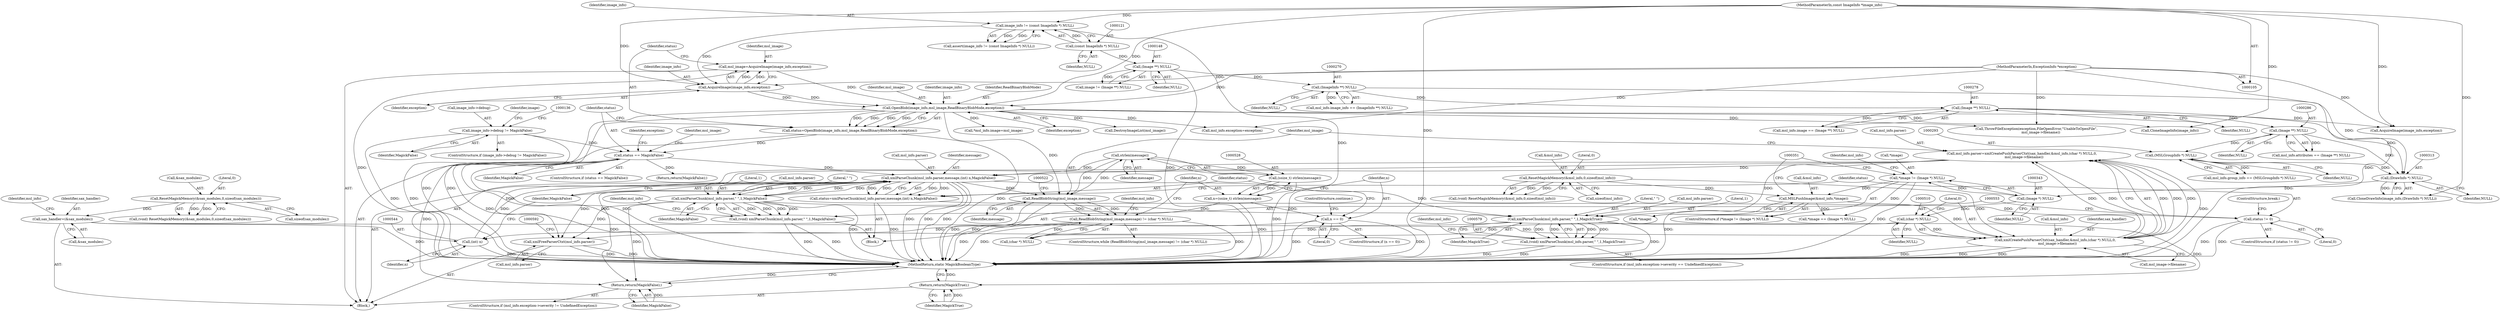 digraph "0_ImageMagick_e793eb203e5e0f91f5037aed6585e81b1e27395b@API" {
"1000529" [label="(Call,strlen(message))"];
"1000518" [label="(Call,ReadBlobString(msl_image,message))"];
"1000157" [label="(Call,OpenBlob(image_info,msl_image,ReadBinaryBlobMode,exception))"];
"1000152" [label="(Call,AcquireImage(image_info,exception))"];
"1000118" [label="(Call,image_info != (const ImageInfo *) NULL)"];
"1000106" [label="(MethodParameterIn,const ImageInfo *image_info)"];
"1000120" [label="(Call,(const ImageInfo *) NULL)"];
"1000108" [label="(MethodParameterIn,ExceptionInfo *exception)"];
"1000150" [label="(Call,msl_image=AcquireImage(image_info,exception))"];
"1000529" [label="(Call,strlen(message))"];
"1000538" [label="(Call,xmlParseChunk(msl_info.parser,message,(int) n,MagickFalse))"];
"1000554" [label="(Call,xmlParseChunk(msl_info.parser,\" \",1,MagickFalse))"];
"1000501" [label="(Call,msl_info.parser=xmlCreatePushParserCtxt(sax_handler,&msl_info,(char *) NULL,0,\n    msl_image->filename))"];
"1000505" [label="(Call,xmlCreatePushParserCtxt(sax_handler,&msl_info,(char *) NULL,0,\n    msl_image->filename))"];
"1000497" [label="(Call,sax_handler=(&sax_modules))"];
"1000356" [label="(Call,ResetMagickMemory(&sax_modules,0,sizeof(sax_modules)))"];
"1000192" [label="(Call,ResetMagickMemory(&msl_info,0,sizeof(msl_info)))"];
"1000345" [label="(Call,MSLPushImage(&msl_info,*image))"];
"1000339" [label="(Call,*image != (Image *) NULL)"];
"1000342" [label="(Call,(Image *) NULL)"];
"1000312" [label="(Call,(DrawInfo *) NULL)"];
"1000292" [label="(Call,(MSLGroupInfo *) NULL)"];
"1000285" [label="(Call,(Image **) NULL)"];
"1000277" [label="(Call,(Image **) NULL)"];
"1000269" [label="(Call,(ImageInfo **) NULL)"];
"1000147" [label="(Call,(Image **) NULL)"];
"1000509" [label="(Call,(char *) NULL)"];
"1000543" [label="(Call,(int) n)"];
"1000532" [label="(Call,n == 0)"];
"1000525" [label="(Call,n=(ssize_t) strlen(message))"];
"1000527" [label="(Call,(ssize_t) strlen(message))"];
"1000163" [label="(Call,status == MagickFalse)"];
"1000155" [label="(Call,status=OpenBlob(image_info,msl_image,ReadBinaryBlobMode,exception))"];
"1000130" [label="(Call,image_info->debug != MagickFalse)"];
"1000517" [label="(Call,ReadBlobString(msl_image,message) != (char *) NULL)"];
"1000536" [label="(Call,status=xmlParseChunk(msl_info.parser,message,(int) n,MagickFalse))"];
"1000548" [label="(Call,status != 0)"];
"1000552" [label="(Call,(void) xmlParseChunk(msl_info.parser,\" \",1,MagickFalse))"];
"1000580" [label="(Call,xmlParseChunk(msl_info.parser,\" \",1,MagickTrue))"];
"1000578" [label="(Call,(void) xmlParseChunk(msl_info.parser,\" \",1,MagickTrue))"];
"1000587" [label="(Call,xmlFreeParserCtxt(msl_info.parser))"];
"1000711" [label="(Return,return(MagickTrue);)"];
"1000709" [label="(Return,return(MagickFalse);)"];
"1000359" [label="(Literal,0)"];
"1000279" [label="(Identifier,NULL)"];
"1000277" [label="(Call,(Image **) NULL)"];
"1000507" [label="(Call,&msl_info)"];
"1000134" [label="(Identifier,MagickFalse)"];
"1000118" [label="(Call,image_info != (const ImageInfo *) NULL)"];
"1000536" [label="(Call,status=xmlParseChunk(msl_info.parser,message,(int) n,MagickFalse))"];
"1000552" [label="(Call,(void) xmlParseChunk(msl_info.parser,\" \",1,MagickFalse))"];
"1000503" [label="(Identifier,msl_info)"];
"1000357" [label="(Call,&sax_modules)"];
"1000129" [label="(ControlStructure,if (image_info->debug != MagickFalse))"];
"1000547" [label="(ControlStructure,if (status != 0))"];
"1000710" [label="(Identifier,MagickFalse)"];
"1000498" [label="(Identifier,sax_handler)"];
"1000548" [label="(Call,status != 0)"];
"1000332" [label="(Call,*msl_info.image=msl_image)"];
"1000519" [label="(Identifier,msl_image)"];
"1000497" [label="(Call,sax_handler=(&sax_modules))"];
"1000312" [label="(Call,(DrawInfo *) NULL)"];
"1000109" [label="(Block,)"];
"1000506" [label="(Identifier,sax_handler)"];
"1000131" [label="(Call,image_info->debug)"];
"1000339" [label="(Call,*image != (Image *) NULL)"];
"1000165" [label="(Identifier,MagickFalse)"];
"1000560" [label="(Identifier,MagickFalse)"];
"1000570" [label="(ControlStructure,if (msl_info.exception->severity == UndefinedException))"];
"1000520" [label="(Identifier,message)"];
"1000526" [label="(Identifier,n)"];
"1000265" [label="(Call,msl_info.image_info == (ImageInfo **) NULL)"];
"1000517" [label="(Call,ReadBlobString(msl_image,message) != (char *) NULL)"];
"1000524" [label="(Block,)"];
"1000168" [label="(Identifier,exception)"];
"1000542" [label="(Identifier,message)"];
"1000152" [label="(Call,AcquireImage(image_info,exception))"];
"1000513" [label="(Call,msl_image->filename)"];
"1000565" [label="(Identifier,msl_info)"];
"1000119" [label="(Identifier,image_info)"];
"1000159" [label="(Identifier,msl_image)"];
"1000198" [label="(Call,msl_info.exception=exception)"];
"1000120" [label="(Call,(const ImageInfo *) NULL)"];
"1000537" [label="(Identifier,status)"];
"1000505" [label="(Call,xmlCreatePushParserCtxt(sax_handler,&msl_info,(char *) NULL,0,\n    msl_image->filename))"];
"1000162" [label="(ControlStructure,if (status == MagickFalse))"];
"1000157" [label="(Call,OpenBlob(image_info,msl_image,ReadBinaryBlobMode,exception))"];
"1000554" [label="(Call,xmlParseChunk(msl_info.parser,\" \",1,MagickFalse))"];
"1000550" [label="(Literal,0)"];
"1000588" [label="(Call,msl_info.parser)"];
"1000345" [label="(Call,MSLPushImage(&msl_info,*image))"];
"1000117" [label="(Call,assert(image_info != (const ImageInfo *) NULL))"];
"1000555" [label="(Call,msl_info.parser)"];
"1000530" [label="(Identifier,message)"];
"1000153" [label="(Identifier,image_info)"];
"1000303" [label="(Call,CloneImageInfo(image_info))"];
"1000287" [label="(Identifier,NULL)"];
"1000713" [label="(MethodReturn,static MagickBooleanType)"];
"1000154" [label="(Identifier,exception)"];
"1000543" [label="(Call,(int) n)"];
"1000511" [label="(Identifier,NULL)"];
"1000549" [label="(Identifier,status)"];
"1000586" [label="(Identifier,MagickTrue)"];
"1000151" [label="(Identifier,msl_image)"];
"1000190" [label="(Call,(void) ResetMagickMemory(&msl_info,0,sizeof(msl_info)))"];
"1000161" [label="(Identifier,exception)"];
"1000532" [label="(Call,n == 0)"];
"1000709" [label="(Return,return(MagickFalse);)"];
"1000535" [label="(ControlStructure,continue;)"];
"1000285" [label="(Call,(Image **) NULL)"];
"1000499" [label="(Call,&sax_modules)"];
"1000585" [label="(Literal,1)"];
"1000525" [label="(Call,n=(ssize_t) strlen(message))"];
"1000558" [label="(Literal,\" \")"];
"1000195" [label="(Literal,0)"];
"1000342" [label="(Call,(Image *) NULL)"];
"1000711" [label="(Return,return(MagickTrue);)"];
"1000155" [label="(Call,status=OpenBlob(image_info,msl_image,ReadBinaryBlobMode,exception))"];
"1000314" [label="(Identifier,NULL)"];
"1000534" [label="(Literal,0)"];
"1000521" [label="(Call,(char *) NULL)"];
"1000292" [label="(Call,(MSLGroupInfo *) NULL)"];
"1000269" [label="(Call,(ImageInfo **) NULL)"];
"1000344" [label="(Identifier,NULL)"];
"1000531" [label="(ControlStructure,if (n == 0))"];
"1000108" [label="(MethodParameterIn,ExceptionInfo *exception)"];
"1000587" [label="(Call,xmlFreeParserCtxt(msl_info.parser))"];
"1000176" [label="(Call,DestroyImageList(msl_image))"];
"1000546" [label="(Identifier,MagickFalse)"];
"1000146" [label="(Identifier,image)"];
"1000516" [label="(ControlStructure,while (ReadBlobString(msl_image,message) != (char *) NULL))"];
"1000346" [label="(Call,&msl_info)"];
"1000158" [label="(Identifier,image_info)"];
"1000518" [label="(Call,ReadBlobString(msl_image,message))"];
"1000502" [label="(Call,msl_info.parser)"];
"1000196" [label="(Call,sizeof(msl_info))"];
"1000163" [label="(Call,status == MagickFalse)"];
"1000271" [label="(Identifier,NULL)"];
"1000149" [label="(Identifier,NULL)"];
"1000538" [label="(Call,xmlParseChunk(msl_info.parser,message,(int) n,MagickFalse))"];
"1000539" [label="(Call,msl_info.parser)"];
"1000545" [label="(Identifier,n)"];
"1000122" [label="(Identifier,NULL)"];
"1000574" [label="(Identifier,msl_info)"];
"1000147" [label="(Call,(Image **) NULL)"];
"1000193" [label="(Call,&msl_info)"];
"1000512" [label="(Literal,0)"];
"1000320" [label="(Call,AcquireImage(image_info,exception))"];
"1000347" [label="(Identifier,msl_info)"];
"1000294" [label="(Identifier,NULL)"];
"1000288" [label="(Call,msl_info.group_info == (MSLGroupInfo *) NULL)"];
"1000529" [label="(Call,strlen(message))"];
"1000338" [label="(ControlStructure,if (*image != (Image *) NULL))"];
"1000580" [label="(Call,xmlParseChunk(msl_info.parser,\" \",1,MagickTrue))"];
"1000192" [label="(Call,ResetMagickMemory(&msl_info,0,sizeof(msl_info)))"];
"1000156" [label="(Identifier,status)"];
"1000348" [label="(Call,*image)"];
"1000589" [label="(Identifier,msl_info)"];
"1000150" [label="(Call,msl_image=AcquireImage(image_info,exception))"];
"1000584" [label="(Literal,\" \")"];
"1000608" [label="(Call,*image == (Image *) NULL)"];
"1000509" [label="(Call,(char *) NULL)"];
"1000581" [label="(Call,msl_info.parser)"];
"1000712" [label="(Identifier,MagickTrue)"];
"1000354" [label="(Call,(void) ResetMagickMemory(&sax_modules,0,sizeof(sax_modules)))"];
"1000164" [label="(Identifier,status)"];
"1000182" [label="(Identifier,msl_image)"];
"1000578" [label="(Call,(void) xmlParseChunk(msl_info.parser,\" \",1,MagickTrue))"];
"1000145" [label="(Call,image != (Image **) NULL)"];
"1000178" [label="(Return,return(MagickFalse);)"];
"1000130" [label="(Call,image_info->debug != MagickFalse)"];
"1000281" [label="(Call,msl_info.attributes == (Image **) NULL)"];
"1000559" [label="(Literal,1)"];
"1000501" [label="(Call,msl_info.parser=xmlCreatePushParserCtxt(sax_handler,&msl_info,(char *) NULL,0,\n    msl_image->filename))"];
"1000106" [label="(MethodParameterIn,const ImageInfo *image_info)"];
"1000356" [label="(Call,ResetMagickMemory(&sax_modules,0,sizeof(sax_modules)))"];
"1000273" [label="(Call,msl_info.image == (Image **) NULL)"];
"1000551" [label="(ControlStructure,break;)"];
"1000340" [label="(Call,*image)"];
"1000701" [label="(ControlStructure,if (msl_info.exception->severity != UndefinedException))"];
"1000360" [label="(Call,sizeof(sax_modules))"];
"1000160" [label="(Identifier,ReadBinaryBlobMode)"];
"1000167" [label="(Call,ThrowFileException(exception,FileOpenError,\"UnableToOpenFile\",\n        msl_image->filename))"];
"1000527" [label="(Call,(ssize_t) strlen(message))"];
"1000310" [label="(Call,CloneDrawInfo(image_info,(DrawInfo *) NULL))"];
"1000533" [label="(Identifier,n)"];
"1000529" -> "1000527"  [label="AST: "];
"1000529" -> "1000530"  [label="CFG: "];
"1000530" -> "1000529"  [label="AST: "];
"1000527" -> "1000529"  [label="CFG: "];
"1000529" -> "1000518"  [label="DDG: "];
"1000529" -> "1000527"  [label="DDG: "];
"1000518" -> "1000529"  [label="DDG: "];
"1000529" -> "1000538"  [label="DDG: "];
"1000518" -> "1000517"  [label="AST: "];
"1000518" -> "1000520"  [label="CFG: "];
"1000519" -> "1000518"  [label="AST: "];
"1000520" -> "1000518"  [label="AST: "];
"1000522" -> "1000518"  [label="CFG: "];
"1000518" -> "1000713"  [label="DDG: "];
"1000518" -> "1000713"  [label="DDG: "];
"1000518" -> "1000517"  [label="DDG: "];
"1000518" -> "1000517"  [label="DDG: "];
"1000157" -> "1000518"  [label="DDG: "];
"1000538" -> "1000518"  [label="DDG: "];
"1000157" -> "1000155"  [label="AST: "];
"1000157" -> "1000161"  [label="CFG: "];
"1000158" -> "1000157"  [label="AST: "];
"1000159" -> "1000157"  [label="AST: "];
"1000160" -> "1000157"  [label="AST: "];
"1000161" -> "1000157"  [label="AST: "];
"1000155" -> "1000157"  [label="CFG: "];
"1000157" -> "1000713"  [label="DDG: "];
"1000157" -> "1000713"  [label="DDG: "];
"1000157" -> "1000155"  [label="DDG: "];
"1000157" -> "1000155"  [label="DDG: "];
"1000157" -> "1000155"  [label="DDG: "];
"1000157" -> "1000155"  [label="DDG: "];
"1000152" -> "1000157"  [label="DDG: "];
"1000152" -> "1000157"  [label="DDG: "];
"1000106" -> "1000157"  [label="DDG: "];
"1000150" -> "1000157"  [label="DDG: "];
"1000108" -> "1000157"  [label="DDG: "];
"1000157" -> "1000167"  [label="DDG: "];
"1000157" -> "1000176"  [label="DDG: "];
"1000157" -> "1000198"  [label="DDG: "];
"1000157" -> "1000303"  [label="DDG: "];
"1000157" -> "1000320"  [label="DDG: "];
"1000157" -> "1000332"  [label="DDG: "];
"1000152" -> "1000150"  [label="AST: "];
"1000152" -> "1000154"  [label="CFG: "];
"1000153" -> "1000152"  [label="AST: "];
"1000154" -> "1000152"  [label="AST: "];
"1000150" -> "1000152"  [label="CFG: "];
"1000152" -> "1000150"  [label="DDG: "];
"1000152" -> "1000150"  [label="DDG: "];
"1000118" -> "1000152"  [label="DDG: "];
"1000106" -> "1000152"  [label="DDG: "];
"1000108" -> "1000152"  [label="DDG: "];
"1000118" -> "1000117"  [label="AST: "];
"1000118" -> "1000120"  [label="CFG: "];
"1000119" -> "1000118"  [label="AST: "];
"1000120" -> "1000118"  [label="AST: "];
"1000117" -> "1000118"  [label="CFG: "];
"1000118" -> "1000713"  [label="DDG: "];
"1000118" -> "1000117"  [label="DDG: "];
"1000118" -> "1000117"  [label="DDG: "];
"1000106" -> "1000118"  [label="DDG: "];
"1000120" -> "1000118"  [label="DDG: "];
"1000106" -> "1000105"  [label="AST: "];
"1000106" -> "1000713"  [label="DDG: "];
"1000106" -> "1000303"  [label="DDG: "];
"1000106" -> "1000310"  [label="DDG: "];
"1000106" -> "1000320"  [label="DDG: "];
"1000120" -> "1000122"  [label="CFG: "];
"1000121" -> "1000120"  [label="AST: "];
"1000122" -> "1000120"  [label="AST: "];
"1000120" -> "1000147"  [label="DDG: "];
"1000108" -> "1000105"  [label="AST: "];
"1000108" -> "1000713"  [label="DDG: "];
"1000108" -> "1000167"  [label="DDG: "];
"1000108" -> "1000198"  [label="DDG: "];
"1000108" -> "1000320"  [label="DDG: "];
"1000150" -> "1000109"  [label="AST: "];
"1000151" -> "1000150"  [label="AST: "];
"1000156" -> "1000150"  [label="CFG: "];
"1000150" -> "1000713"  [label="DDG: "];
"1000538" -> "1000536"  [label="AST: "];
"1000538" -> "1000546"  [label="CFG: "];
"1000539" -> "1000538"  [label="AST: "];
"1000542" -> "1000538"  [label="AST: "];
"1000543" -> "1000538"  [label="AST: "];
"1000546" -> "1000538"  [label="AST: "];
"1000536" -> "1000538"  [label="CFG: "];
"1000538" -> "1000713"  [label="DDG: "];
"1000538" -> "1000713"  [label="DDG: "];
"1000538" -> "1000713"  [label="DDG: "];
"1000538" -> "1000536"  [label="DDG: "];
"1000538" -> "1000536"  [label="DDG: "];
"1000538" -> "1000536"  [label="DDG: "];
"1000538" -> "1000536"  [label="DDG: "];
"1000554" -> "1000538"  [label="DDG: "];
"1000554" -> "1000538"  [label="DDG: "];
"1000501" -> "1000538"  [label="DDG: "];
"1000543" -> "1000538"  [label="DDG: "];
"1000163" -> "1000538"  [label="DDG: "];
"1000538" -> "1000554"  [label="DDG: "];
"1000538" -> "1000554"  [label="DDG: "];
"1000538" -> "1000580"  [label="DDG: "];
"1000538" -> "1000587"  [label="DDG: "];
"1000538" -> "1000709"  [label="DDG: "];
"1000554" -> "1000552"  [label="AST: "];
"1000554" -> "1000560"  [label="CFG: "];
"1000555" -> "1000554"  [label="AST: "];
"1000558" -> "1000554"  [label="AST: "];
"1000559" -> "1000554"  [label="AST: "];
"1000560" -> "1000554"  [label="AST: "];
"1000552" -> "1000554"  [label="CFG: "];
"1000554" -> "1000713"  [label="DDG: "];
"1000554" -> "1000552"  [label="DDG: "];
"1000554" -> "1000552"  [label="DDG: "];
"1000554" -> "1000552"  [label="DDG: "];
"1000554" -> "1000552"  [label="DDG: "];
"1000554" -> "1000580"  [label="DDG: "];
"1000554" -> "1000587"  [label="DDG: "];
"1000554" -> "1000709"  [label="DDG: "];
"1000501" -> "1000109"  [label="AST: "];
"1000501" -> "1000505"  [label="CFG: "];
"1000502" -> "1000501"  [label="AST: "];
"1000505" -> "1000501"  [label="AST: "];
"1000519" -> "1000501"  [label="CFG: "];
"1000501" -> "1000713"  [label="DDG: "];
"1000505" -> "1000501"  [label="DDG: "];
"1000505" -> "1000501"  [label="DDG: "];
"1000505" -> "1000501"  [label="DDG: "];
"1000505" -> "1000501"  [label="DDG: "];
"1000505" -> "1000501"  [label="DDG: "];
"1000501" -> "1000580"  [label="DDG: "];
"1000501" -> "1000587"  [label="DDG: "];
"1000505" -> "1000513"  [label="CFG: "];
"1000506" -> "1000505"  [label="AST: "];
"1000507" -> "1000505"  [label="AST: "];
"1000509" -> "1000505"  [label="AST: "];
"1000512" -> "1000505"  [label="AST: "];
"1000513" -> "1000505"  [label="AST: "];
"1000505" -> "1000713"  [label="DDG: "];
"1000505" -> "1000713"  [label="DDG: "];
"1000505" -> "1000713"  [label="DDG: "];
"1000497" -> "1000505"  [label="DDG: "];
"1000192" -> "1000505"  [label="DDG: "];
"1000345" -> "1000505"  [label="DDG: "];
"1000509" -> "1000505"  [label="DDG: "];
"1000497" -> "1000109"  [label="AST: "];
"1000497" -> "1000499"  [label="CFG: "];
"1000498" -> "1000497"  [label="AST: "];
"1000499" -> "1000497"  [label="AST: "];
"1000503" -> "1000497"  [label="CFG: "];
"1000497" -> "1000713"  [label="DDG: "];
"1000356" -> "1000497"  [label="DDG: "];
"1000356" -> "1000354"  [label="AST: "];
"1000356" -> "1000360"  [label="CFG: "];
"1000357" -> "1000356"  [label="AST: "];
"1000359" -> "1000356"  [label="AST: "];
"1000360" -> "1000356"  [label="AST: "];
"1000354" -> "1000356"  [label="CFG: "];
"1000356" -> "1000354"  [label="DDG: "];
"1000356" -> "1000354"  [label="DDG: "];
"1000192" -> "1000190"  [label="AST: "];
"1000192" -> "1000196"  [label="CFG: "];
"1000193" -> "1000192"  [label="AST: "];
"1000195" -> "1000192"  [label="AST: "];
"1000196" -> "1000192"  [label="AST: "];
"1000190" -> "1000192"  [label="CFG: "];
"1000192" -> "1000190"  [label="DDG: "];
"1000192" -> "1000190"  [label="DDG: "];
"1000192" -> "1000345"  [label="DDG: "];
"1000345" -> "1000338"  [label="AST: "];
"1000345" -> "1000348"  [label="CFG: "];
"1000346" -> "1000345"  [label="AST: "];
"1000348" -> "1000345"  [label="AST: "];
"1000351" -> "1000345"  [label="CFG: "];
"1000345" -> "1000713"  [label="DDG: "];
"1000339" -> "1000345"  [label="DDG: "];
"1000345" -> "1000608"  [label="DDG: "];
"1000339" -> "1000338"  [label="AST: "];
"1000339" -> "1000342"  [label="CFG: "];
"1000340" -> "1000339"  [label="AST: "];
"1000342" -> "1000339"  [label="AST: "];
"1000347" -> "1000339"  [label="CFG: "];
"1000351" -> "1000339"  [label="CFG: "];
"1000339" -> "1000713"  [label="DDG: "];
"1000342" -> "1000339"  [label="DDG: "];
"1000339" -> "1000608"  [label="DDG: "];
"1000342" -> "1000344"  [label="CFG: "];
"1000343" -> "1000342"  [label="AST: "];
"1000344" -> "1000342"  [label="AST: "];
"1000312" -> "1000342"  [label="DDG: "];
"1000342" -> "1000509"  [label="DDG: "];
"1000312" -> "1000310"  [label="AST: "];
"1000312" -> "1000314"  [label="CFG: "];
"1000313" -> "1000312"  [label="AST: "];
"1000314" -> "1000312"  [label="AST: "];
"1000310" -> "1000312"  [label="CFG: "];
"1000312" -> "1000310"  [label="DDG: "];
"1000292" -> "1000312"  [label="DDG: "];
"1000285" -> "1000312"  [label="DDG: "];
"1000269" -> "1000312"  [label="DDG: "];
"1000277" -> "1000312"  [label="DDG: "];
"1000292" -> "1000288"  [label="AST: "];
"1000292" -> "1000294"  [label="CFG: "];
"1000293" -> "1000292"  [label="AST: "];
"1000294" -> "1000292"  [label="AST: "];
"1000288" -> "1000292"  [label="CFG: "];
"1000292" -> "1000288"  [label="DDG: "];
"1000285" -> "1000292"  [label="DDG: "];
"1000285" -> "1000281"  [label="AST: "];
"1000285" -> "1000287"  [label="CFG: "];
"1000286" -> "1000285"  [label="AST: "];
"1000287" -> "1000285"  [label="AST: "];
"1000281" -> "1000285"  [label="CFG: "];
"1000285" -> "1000281"  [label="DDG: "];
"1000277" -> "1000285"  [label="DDG: "];
"1000277" -> "1000273"  [label="AST: "];
"1000277" -> "1000279"  [label="CFG: "];
"1000278" -> "1000277"  [label="AST: "];
"1000279" -> "1000277"  [label="AST: "];
"1000273" -> "1000277"  [label="CFG: "];
"1000277" -> "1000273"  [label="DDG: "];
"1000269" -> "1000277"  [label="DDG: "];
"1000269" -> "1000265"  [label="AST: "];
"1000269" -> "1000271"  [label="CFG: "];
"1000270" -> "1000269"  [label="AST: "];
"1000271" -> "1000269"  [label="AST: "];
"1000265" -> "1000269"  [label="CFG: "];
"1000269" -> "1000265"  [label="DDG: "];
"1000147" -> "1000269"  [label="DDG: "];
"1000147" -> "1000145"  [label="AST: "];
"1000147" -> "1000149"  [label="CFG: "];
"1000148" -> "1000147"  [label="AST: "];
"1000149" -> "1000147"  [label="AST: "];
"1000145" -> "1000147"  [label="CFG: "];
"1000147" -> "1000713"  [label="DDG: "];
"1000147" -> "1000145"  [label="DDG: "];
"1000509" -> "1000511"  [label="CFG: "];
"1000510" -> "1000509"  [label="AST: "];
"1000511" -> "1000509"  [label="AST: "];
"1000512" -> "1000509"  [label="CFG: "];
"1000509" -> "1000521"  [label="DDG: "];
"1000543" -> "1000545"  [label="CFG: "];
"1000544" -> "1000543"  [label="AST: "];
"1000545" -> "1000543"  [label="AST: "];
"1000546" -> "1000543"  [label="CFG: "];
"1000543" -> "1000713"  [label="DDG: "];
"1000532" -> "1000543"  [label="DDG: "];
"1000532" -> "1000531"  [label="AST: "];
"1000532" -> "1000534"  [label="CFG: "];
"1000533" -> "1000532"  [label="AST: "];
"1000534" -> "1000532"  [label="AST: "];
"1000535" -> "1000532"  [label="CFG: "];
"1000537" -> "1000532"  [label="CFG: "];
"1000532" -> "1000713"  [label="DDG: "];
"1000532" -> "1000713"  [label="DDG: "];
"1000525" -> "1000532"  [label="DDG: "];
"1000525" -> "1000524"  [label="AST: "];
"1000525" -> "1000527"  [label="CFG: "];
"1000526" -> "1000525"  [label="AST: "];
"1000527" -> "1000525"  [label="AST: "];
"1000533" -> "1000525"  [label="CFG: "];
"1000525" -> "1000713"  [label="DDG: "];
"1000527" -> "1000525"  [label="DDG: "];
"1000528" -> "1000527"  [label="AST: "];
"1000527" -> "1000713"  [label="DDG: "];
"1000163" -> "1000162"  [label="AST: "];
"1000163" -> "1000165"  [label="CFG: "];
"1000164" -> "1000163"  [label="AST: "];
"1000165" -> "1000163"  [label="AST: "];
"1000168" -> "1000163"  [label="CFG: "];
"1000182" -> "1000163"  [label="CFG: "];
"1000163" -> "1000713"  [label="DDG: "];
"1000163" -> "1000713"  [label="DDG: "];
"1000163" -> "1000713"  [label="DDG: "];
"1000155" -> "1000163"  [label="DDG: "];
"1000130" -> "1000163"  [label="DDG: "];
"1000163" -> "1000178"  [label="DDG: "];
"1000163" -> "1000709"  [label="DDG: "];
"1000155" -> "1000109"  [label="AST: "];
"1000156" -> "1000155"  [label="AST: "];
"1000164" -> "1000155"  [label="CFG: "];
"1000155" -> "1000713"  [label="DDG: "];
"1000130" -> "1000129"  [label="AST: "];
"1000130" -> "1000134"  [label="CFG: "];
"1000131" -> "1000130"  [label="AST: "];
"1000134" -> "1000130"  [label="AST: "];
"1000136" -> "1000130"  [label="CFG: "];
"1000146" -> "1000130"  [label="CFG: "];
"1000130" -> "1000713"  [label="DDG: "];
"1000130" -> "1000713"  [label="DDG: "];
"1000517" -> "1000516"  [label="AST: "];
"1000517" -> "1000521"  [label="CFG: "];
"1000521" -> "1000517"  [label="AST: "];
"1000526" -> "1000517"  [label="CFG: "];
"1000574" -> "1000517"  [label="CFG: "];
"1000517" -> "1000713"  [label="DDG: "];
"1000517" -> "1000713"  [label="DDG: "];
"1000517" -> "1000713"  [label="DDG: "];
"1000521" -> "1000517"  [label="DDG: "];
"1000536" -> "1000524"  [label="AST: "];
"1000537" -> "1000536"  [label="AST: "];
"1000549" -> "1000536"  [label="CFG: "];
"1000536" -> "1000713"  [label="DDG: "];
"1000536" -> "1000548"  [label="DDG: "];
"1000548" -> "1000547"  [label="AST: "];
"1000548" -> "1000550"  [label="CFG: "];
"1000549" -> "1000548"  [label="AST: "];
"1000550" -> "1000548"  [label="AST: "];
"1000551" -> "1000548"  [label="CFG: "];
"1000553" -> "1000548"  [label="CFG: "];
"1000548" -> "1000713"  [label="DDG: "];
"1000548" -> "1000713"  [label="DDG: "];
"1000552" -> "1000524"  [label="AST: "];
"1000553" -> "1000552"  [label="AST: "];
"1000565" -> "1000552"  [label="CFG: "];
"1000552" -> "1000713"  [label="DDG: "];
"1000552" -> "1000713"  [label="DDG: "];
"1000580" -> "1000578"  [label="AST: "];
"1000580" -> "1000586"  [label="CFG: "];
"1000581" -> "1000580"  [label="AST: "];
"1000584" -> "1000580"  [label="AST: "];
"1000585" -> "1000580"  [label="AST: "];
"1000586" -> "1000580"  [label="AST: "];
"1000578" -> "1000580"  [label="CFG: "];
"1000580" -> "1000713"  [label="DDG: "];
"1000580" -> "1000578"  [label="DDG: "];
"1000580" -> "1000578"  [label="DDG: "];
"1000580" -> "1000578"  [label="DDG: "];
"1000580" -> "1000578"  [label="DDG: "];
"1000580" -> "1000587"  [label="DDG: "];
"1000580" -> "1000711"  [label="DDG: "];
"1000578" -> "1000570"  [label="AST: "];
"1000579" -> "1000578"  [label="AST: "];
"1000589" -> "1000578"  [label="CFG: "];
"1000578" -> "1000713"  [label="DDG: "];
"1000578" -> "1000713"  [label="DDG: "];
"1000587" -> "1000109"  [label="AST: "];
"1000587" -> "1000588"  [label="CFG: "];
"1000588" -> "1000587"  [label="AST: "];
"1000592" -> "1000587"  [label="CFG: "];
"1000587" -> "1000713"  [label="DDG: "];
"1000587" -> "1000713"  [label="DDG: "];
"1000711" -> "1000109"  [label="AST: "];
"1000711" -> "1000712"  [label="CFG: "];
"1000712" -> "1000711"  [label="AST: "];
"1000713" -> "1000711"  [label="CFG: "];
"1000711" -> "1000713"  [label="DDG: "];
"1000712" -> "1000711"  [label="DDG: "];
"1000709" -> "1000701"  [label="AST: "];
"1000709" -> "1000710"  [label="CFG: "];
"1000710" -> "1000709"  [label="AST: "];
"1000713" -> "1000709"  [label="CFG: "];
"1000709" -> "1000713"  [label="DDG: "];
"1000710" -> "1000709"  [label="DDG: "];
}
